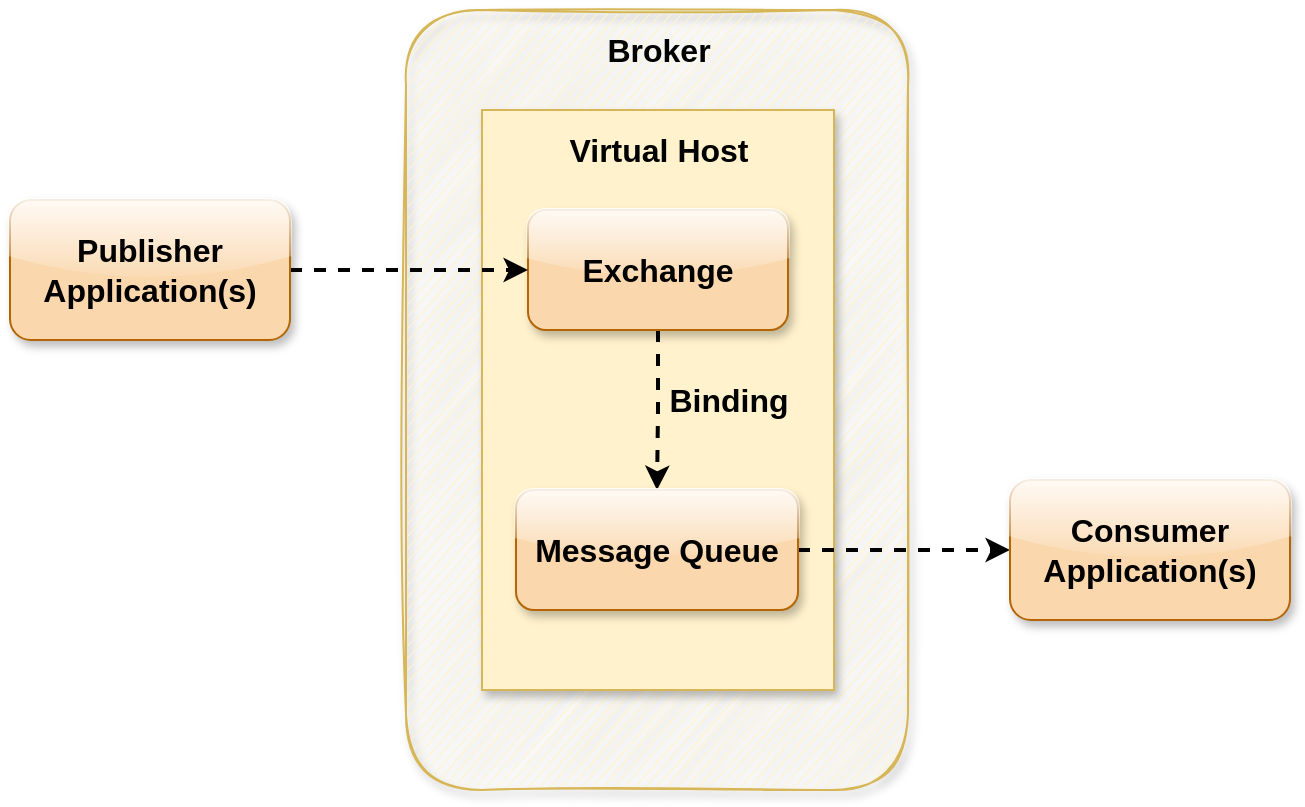 <mxfile version="16.5.3" type="device"><diagram id="8hzeQhXu8wVcK50vaN8u" name="Page-1"><mxGraphModel dx="942" dy="634" grid="1" gridSize="10" guides="1" tooltips="1" connect="1" arrows="1" fold="1" page="1" pageScale="1" pageWidth="827" pageHeight="1169" math="0" shadow="0"><root><mxCell id="0"/><mxCell id="1" parent="0"/><mxCell id="hS9mFKKIWaJ-0o0IaN5K-1" value="" style="rounded=1;whiteSpace=wrap;html=1;sketch=1;shadow=1;fillColor=#fff2cc;strokeColor=#d6b656;glass=0;" vertex="1" parent="1"><mxGeometry x="288" y="90" width="251" height="390" as="geometry"/></mxCell><mxCell id="hS9mFKKIWaJ-0o0IaN5K-2" value="" style="rounded=0;whiteSpace=wrap;html=1;sketch=0;shadow=1;fillColor=#fff2cc;strokeColor=#d6b656;glass=0;" vertex="1" parent="1"><mxGeometry x="326" y="140" width="176" height="290" as="geometry"/></mxCell><mxCell id="hS9mFKKIWaJ-0o0IaN5K-3" value="Broker" style="text;html=1;align=center;verticalAlign=middle;resizable=0;points=[];autosize=1;strokeColor=none;fillColor=none;fontSize=16;fontStyle=1" vertex="1" parent="1"><mxGeometry x="379" y="100" width="70" height="20" as="geometry"/></mxCell><mxCell id="hS9mFKKIWaJ-0o0IaN5K-5" value="Virtual Host" style="text;html=1;align=center;verticalAlign=middle;resizable=0;points=[];autosize=1;strokeColor=none;fillColor=none;fontSize=16;fontStyle=1" vertex="1" parent="1"><mxGeometry x="364" y="150" width="100" height="20" as="geometry"/></mxCell><mxCell id="hS9mFKKIWaJ-0o0IaN5K-9" value="" style="edgeStyle=orthogonalEdgeStyle;rounded=0;orthogonalLoop=1;jettySize=auto;html=1;fontSize=16;dashed=1;strokeWidth=2;" edge="1" parent="1" source="hS9mFKKIWaJ-0o0IaN5K-6" target="hS9mFKKIWaJ-0o0IaN5K-8"><mxGeometry relative="1" as="geometry"/></mxCell><mxCell id="hS9mFKKIWaJ-0o0IaN5K-6" value="Exchange" style="rounded=1;whiteSpace=wrap;html=1;fontSize=16;fontStyle=1;fillColor=#fad7ac;strokeColor=#b46504;glass=1;shadow=1;sketch=0;" vertex="1" parent="1"><mxGeometry x="349" y="190" width="130" height="60" as="geometry"/></mxCell><mxCell id="hS9mFKKIWaJ-0o0IaN5K-14" value="" style="edgeStyle=orthogonalEdgeStyle;rounded=0;orthogonalLoop=1;jettySize=auto;html=1;dashed=1;fontSize=16;strokeWidth=2;" edge="1" parent="1" source="hS9mFKKIWaJ-0o0IaN5K-8" target="hS9mFKKIWaJ-0o0IaN5K-12"><mxGeometry relative="1" as="geometry"/></mxCell><mxCell id="hS9mFKKIWaJ-0o0IaN5K-8" value="Message Queue" style="rounded=1;whiteSpace=wrap;html=1;fontSize=16;fontStyle=1;fillColor=#fad7ac;strokeColor=#b46504;glass=1;shadow=1;sketch=0;" vertex="1" parent="1"><mxGeometry x="343" y="330" width="141" height="60" as="geometry"/></mxCell><mxCell id="hS9mFKKIWaJ-0o0IaN5K-10" value="Binding" style="text;html=1;align=center;verticalAlign=middle;resizable=0;points=[];autosize=1;fontSize=16;fontStyle=1" vertex="1" parent="1"><mxGeometry x="414" y="275" width="70" height="20" as="geometry"/></mxCell><mxCell id="hS9mFKKIWaJ-0o0IaN5K-13" value="" style="edgeStyle=orthogonalEdgeStyle;rounded=0;orthogonalLoop=1;jettySize=auto;html=1;fontSize=16;dashed=1;strokeWidth=2;" edge="1" parent="1" source="hS9mFKKIWaJ-0o0IaN5K-11" target="hS9mFKKIWaJ-0o0IaN5K-6"><mxGeometry relative="1" as="geometry"/></mxCell><mxCell id="hS9mFKKIWaJ-0o0IaN5K-11" value="Publisher&lt;br&gt;Application(s)" style="rounded=1;whiteSpace=wrap;html=1;fontSize=16;fontStyle=1;fillColor=#fad7ac;strokeColor=#b46504;glass=1;shadow=1;sketch=0;" vertex="1" parent="1"><mxGeometry x="90" y="185" width="140" height="70" as="geometry"/></mxCell><mxCell id="hS9mFKKIWaJ-0o0IaN5K-12" value="Consumer&lt;br&gt;Application(s)" style="rounded=1;whiteSpace=wrap;html=1;fontSize=16;fontStyle=1;fillColor=#fad7ac;strokeColor=#b46504;glass=1;shadow=1;sketch=0;" vertex="1" parent="1"><mxGeometry x="590" y="325" width="140" height="70" as="geometry"/></mxCell></root></mxGraphModel></diagram></mxfile>
